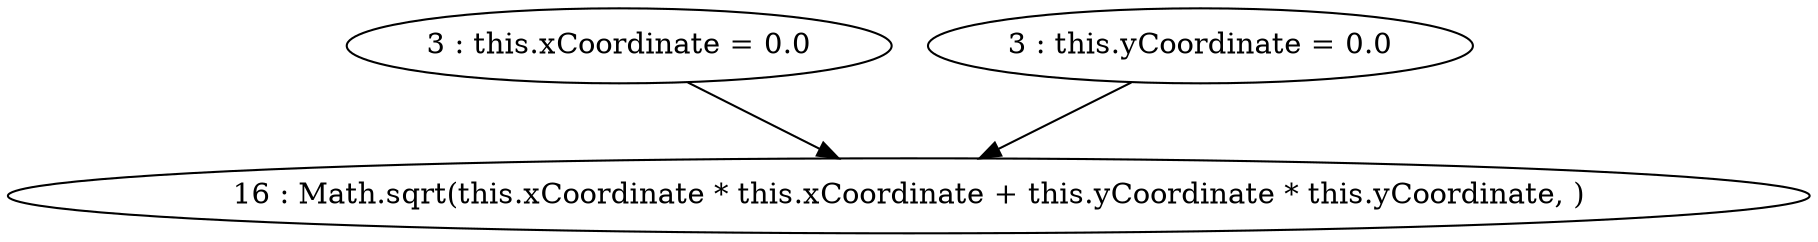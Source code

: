 digraph G {
"3 : this.xCoordinate = 0.0"
"3 : this.xCoordinate = 0.0" -> "16 : Math.sqrt(this.xCoordinate * this.xCoordinate + this.yCoordinate * this.yCoordinate, )"
"3 : this.yCoordinate = 0.0"
"3 : this.yCoordinate = 0.0" -> "16 : Math.sqrt(this.xCoordinate * this.xCoordinate + this.yCoordinate * this.yCoordinate, )"
"16 : Math.sqrt(this.xCoordinate * this.xCoordinate + this.yCoordinate * this.yCoordinate, )"
}
